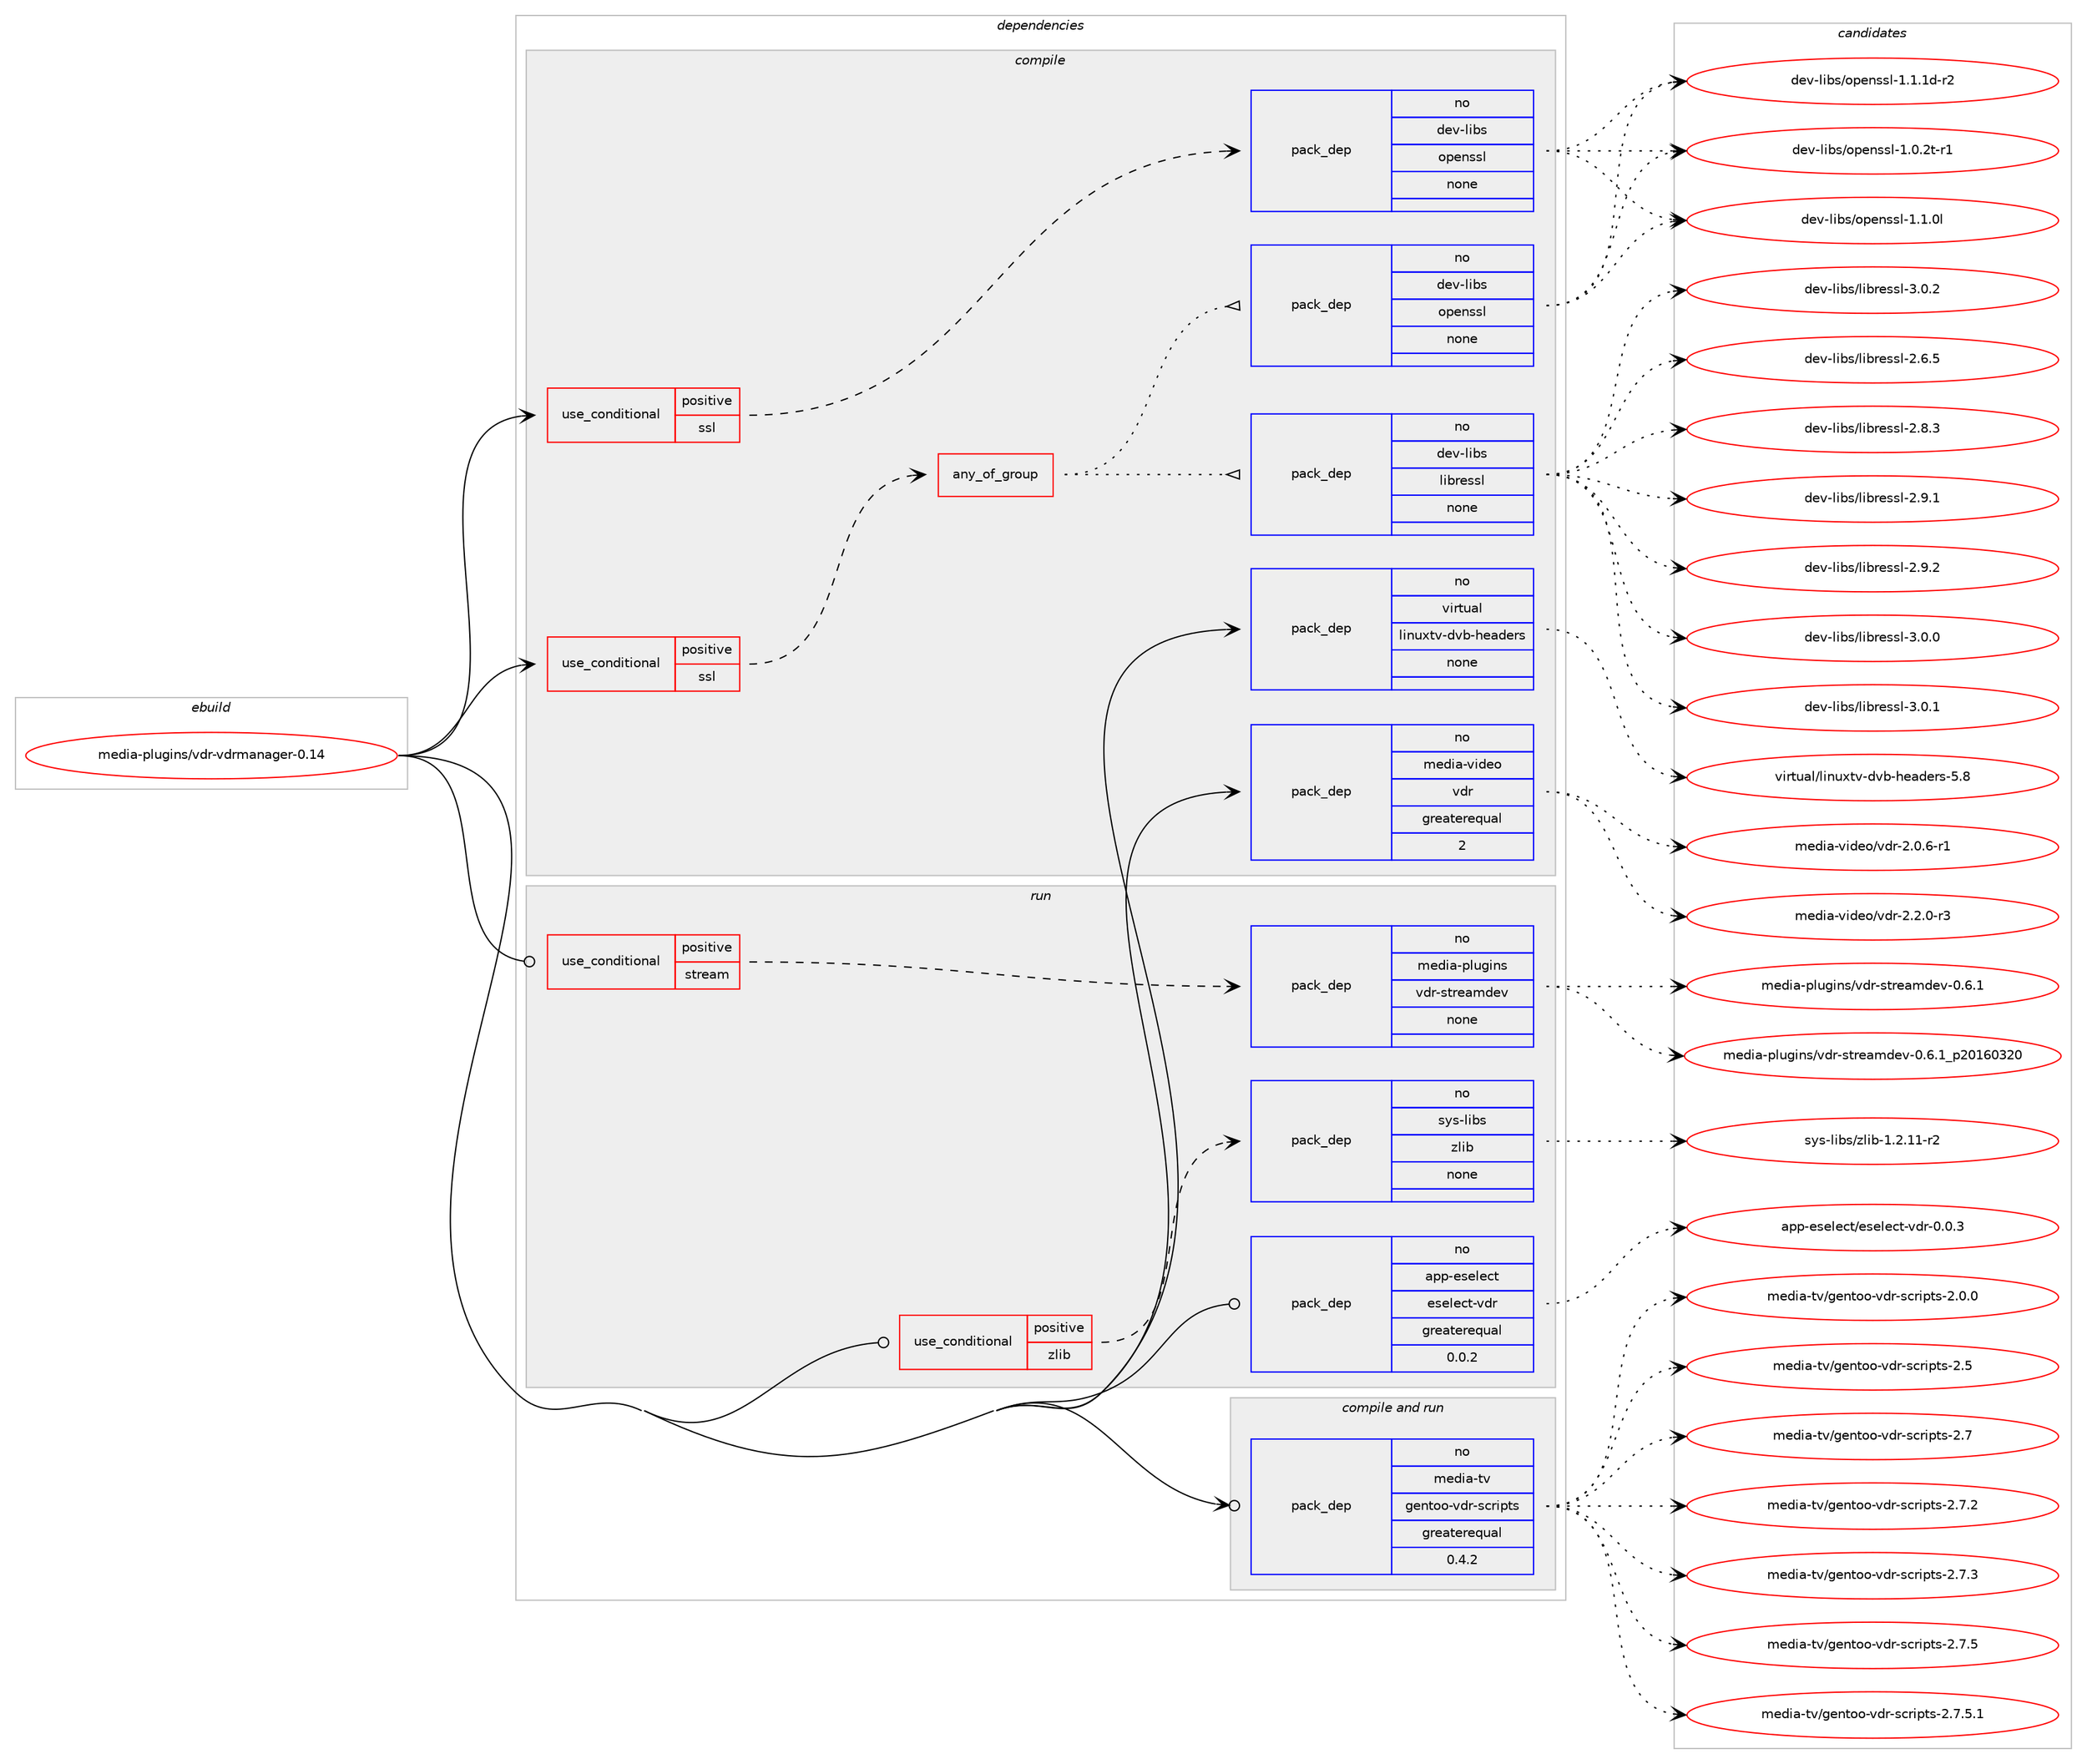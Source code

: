 digraph prolog {

# *************
# Graph options
# *************

newrank=true;
concentrate=true;
compound=true;
graph [rankdir=LR,fontname=Helvetica,fontsize=10,ranksep=1.5];#, ranksep=2.5, nodesep=0.2];
edge  [arrowhead=vee];
node  [fontname=Helvetica,fontsize=10];

# **********
# The ebuild
# **********

subgraph cluster_leftcol {
color=gray;
rank=same;
label=<<i>ebuild</i>>;
id [label="media-plugins/vdr-vdrmanager-0.14", color=red, width=4, href="../media-plugins/vdr-vdrmanager-0.14.svg"];
}

# ****************
# The dependencies
# ****************

subgraph cluster_midcol {
color=gray;
label=<<i>dependencies</i>>;
subgraph cluster_compile {
fillcolor="#eeeeee";
style=filled;
label=<<i>compile</i>>;
subgraph cond193219 {
dependency795745 [label=<<TABLE BORDER="0" CELLBORDER="1" CELLSPACING="0" CELLPADDING="4"><TR><TD ROWSPAN="3" CELLPADDING="10">use_conditional</TD></TR><TR><TD>positive</TD></TR><TR><TD>ssl</TD></TR></TABLE>>, shape=none, color=red];
subgraph any13456 {
dependency795746 [label=<<TABLE BORDER="0" CELLBORDER="1" CELLSPACING="0" CELLPADDING="4"><TR><TD CELLPADDING="10">any_of_group</TD></TR></TABLE>>, shape=none, color=red];subgraph pack588627 {
dependency795747 [label=<<TABLE BORDER="0" CELLBORDER="1" CELLSPACING="0" CELLPADDING="4" WIDTH="220"><TR><TD ROWSPAN="6" CELLPADDING="30">pack_dep</TD></TR><TR><TD WIDTH="110">no</TD></TR><TR><TD>dev-libs</TD></TR><TR><TD>openssl</TD></TR><TR><TD>none</TD></TR><TR><TD></TD></TR></TABLE>>, shape=none, color=blue];
}
dependency795746:e -> dependency795747:w [weight=20,style="dotted",arrowhead="oinv"];
subgraph pack588628 {
dependency795748 [label=<<TABLE BORDER="0" CELLBORDER="1" CELLSPACING="0" CELLPADDING="4" WIDTH="220"><TR><TD ROWSPAN="6" CELLPADDING="30">pack_dep</TD></TR><TR><TD WIDTH="110">no</TD></TR><TR><TD>dev-libs</TD></TR><TR><TD>libressl</TD></TR><TR><TD>none</TD></TR><TR><TD></TD></TR></TABLE>>, shape=none, color=blue];
}
dependency795746:e -> dependency795748:w [weight=20,style="dotted",arrowhead="oinv"];
}
dependency795745:e -> dependency795746:w [weight=20,style="dashed",arrowhead="vee"];
}
id:e -> dependency795745:w [weight=20,style="solid",arrowhead="vee"];
subgraph cond193220 {
dependency795749 [label=<<TABLE BORDER="0" CELLBORDER="1" CELLSPACING="0" CELLPADDING="4"><TR><TD ROWSPAN="3" CELLPADDING="10">use_conditional</TD></TR><TR><TD>positive</TD></TR><TR><TD>ssl</TD></TR></TABLE>>, shape=none, color=red];
subgraph pack588629 {
dependency795750 [label=<<TABLE BORDER="0" CELLBORDER="1" CELLSPACING="0" CELLPADDING="4" WIDTH="220"><TR><TD ROWSPAN="6" CELLPADDING="30">pack_dep</TD></TR><TR><TD WIDTH="110">no</TD></TR><TR><TD>dev-libs</TD></TR><TR><TD>openssl</TD></TR><TR><TD>none</TD></TR><TR><TD></TD></TR></TABLE>>, shape=none, color=blue];
}
dependency795749:e -> dependency795750:w [weight=20,style="dashed",arrowhead="vee"];
}
id:e -> dependency795749:w [weight=20,style="solid",arrowhead="vee"];
subgraph pack588630 {
dependency795751 [label=<<TABLE BORDER="0" CELLBORDER="1" CELLSPACING="0" CELLPADDING="4" WIDTH="220"><TR><TD ROWSPAN="6" CELLPADDING="30">pack_dep</TD></TR><TR><TD WIDTH="110">no</TD></TR><TR><TD>media-video</TD></TR><TR><TD>vdr</TD></TR><TR><TD>greaterequal</TD></TR><TR><TD>2</TD></TR></TABLE>>, shape=none, color=blue];
}
id:e -> dependency795751:w [weight=20,style="solid",arrowhead="vee"];
subgraph pack588631 {
dependency795752 [label=<<TABLE BORDER="0" CELLBORDER="1" CELLSPACING="0" CELLPADDING="4" WIDTH="220"><TR><TD ROWSPAN="6" CELLPADDING="30">pack_dep</TD></TR><TR><TD WIDTH="110">no</TD></TR><TR><TD>virtual</TD></TR><TR><TD>linuxtv-dvb-headers</TD></TR><TR><TD>none</TD></TR><TR><TD></TD></TR></TABLE>>, shape=none, color=blue];
}
id:e -> dependency795752:w [weight=20,style="solid",arrowhead="vee"];
}
subgraph cluster_compileandrun {
fillcolor="#eeeeee";
style=filled;
label=<<i>compile and run</i>>;
subgraph pack588632 {
dependency795753 [label=<<TABLE BORDER="0" CELLBORDER="1" CELLSPACING="0" CELLPADDING="4" WIDTH="220"><TR><TD ROWSPAN="6" CELLPADDING="30">pack_dep</TD></TR><TR><TD WIDTH="110">no</TD></TR><TR><TD>media-tv</TD></TR><TR><TD>gentoo-vdr-scripts</TD></TR><TR><TD>greaterequal</TD></TR><TR><TD>0.4.2</TD></TR></TABLE>>, shape=none, color=blue];
}
id:e -> dependency795753:w [weight=20,style="solid",arrowhead="odotvee"];
}
subgraph cluster_run {
fillcolor="#eeeeee";
style=filled;
label=<<i>run</i>>;
subgraph cond193221 {
dependency795754 [label=<<TABLE BORDER="0" CELLBORDER="1" CELLSPACING="0" CELLPADDING="4"><TR><TD ROWSPAN="3" CELLPADDING="10">use_conditional</TD></TR><TR><TD>positive</TD></TR><TR><TD>stream</TD></TR></TABLE>>, shape=none, color=red];
subgraph pack588633 {
dependency795755 [label=<<TABLE BORDER="0" CELLBORDER="1" CELLSPACING="0" CELLPADDING="4" WIDTH="220"><TR><TD ROWSPAN="6" CELLPADDING="30">pack_dep</TD></TR><TR><TD WIDTH="110">no</TD></TR><TR><TD>media-plugins</TD></TR><TR><TD>vdr-streamdev</TD></TR><TR><TD>none</TD></TR><TR><TD></TD></TR></TABLE>>, shape=none, color=blue];
}
dependency795754:e -> dependency795755:w [weight=20,style="dashed",arrowhead="vee"];
}
id:e -> dependency795754:w [weight=20,style="solid",arrowhead="odot"];
subgraph cond193222 {
dependency795756 [label=<<TABLE BORDER="0" CELLBORDER="1" CELLSPACING="0" CELLPADDING="4"><TR><TD ROWSPAN="3" CELLPADDING="10">use_conditional</TD></TR><TR><TD>positive</TD></TR><TR><TD>zlib</TD></TR></TABLE>>, shape=none, color=red];
subgraph pack588634 {
dependency795757 [label=<<TABLE BORDER="0" CELLBORDER="1" CELLSPACING="0" CELLPADDING="4" WIDTH="220"><TR><TD ROWSPAN="6" CELLPADDING="30">pack_dep</TD></TR><TR><TD WIDTH="110">no</TD></TR><TR><TD>sys-libs</TD></TR><TR><TD>zlib</TD></TR><TR><TD>none</TD></TR><TR><TD></TD></TR></TABLE>>, shape=none, color=blue];
}
dependency795756:e -> dependency795757:w [weight=20,style="dashed",arrowhead="vee"];
}
id:e -> dependency795756:w [weight=20,style="solid",arrowhead="odot"];
subgraph pack588635 {
dependency795758 [label=<<TABLE BORDER="0" CELLBORDER="1" CELLSPACING="0" CELLPADDING="4" WIDTH="220"><TR><TD ROWSPAN="6" CELLPADDING="30">pack_dep</TD></TR><TR><TD WIDTH="110">no</TD></TR><TR><TD>app-eselect</TD></TR><TR><TD>eselect-vdr</TD></TR><TR><TD>greaterequal</TD></TR><TR><TD>0.0.2</TD></TR></TABLE>>, shape=none, color=blue];
}
id:e -> dependency795758:w [weight=20,style="solid",arrowhead="odot"];
}
}

# **************
# The candidates
# **************

subgraph cluster_choices {
rank=same;
color=gray;
label=<<i>candidates</i>>;

subgraph choice588627 {
color=black;
nodesep=1;
choice1001011184510810598115471111121011101151151084549464846501164511449 [label="dev-libs/openssl-1.0.2t-r1", color=red, width=4,href="../dev-libs/openssl-1.0.2t-r1.svg"];
choice100101118451081059811547111112101110115115108454946494648108 [label="dev-libs/openssl-1.1.0l", color=red, width=4,href="../dev-libs/openssl-1.1.0l.svg"];
choice1001011184510810598115471111121011101151151084549464946491004511450 [label="dev-libs/openssl-1.1.1d-r2", color=red, width=4,href="../dev-libs/openssl-1.1.1d-r2.svg"];
dependency795747:e -> choice1001011184510810598115471111121011101151151084549464846501164511449:w [style=dotted,weight="100"];
dependency795747:e -> choice100101118451081059811547111112101110115115108454946494648108:w [style=dotted,weight="100"];
dependency795747:e -> choice1001011184510810598115471111121011101151151084549464946491004511450:w [style=dotted,weight="100"];
}
subgraph choice588628 {
color=black;
nodesep=1;
choice10010111845108105981154710810598114101115115108455046544653 [label="dev-libs/libressl-2.6.5", color=red, width=4,href="../dev-libs/libressl-2.6.5.svg"];
choice10010111845108105981154710810598114101115115108455046564651 [label="dev-libs/libressl-2.8.3", color=red, width=4,href="../dev-libs/libressl-2.8.3.svg"];
choice10010111845108105981154710810598114101115115108455046574649 [label="dev-libs/libressl-2.9.1", color=red, width=4,href="../dev-libs/libressl-2.9.1.svg"];
choice10010111845108105981154710810598114101115115108455046574650 [label="dev-libs/libressl-2.9.2", color=red, width=4,href="../dev-libs/libressl-2.9.2.svg"];
choice10010111845108105981154710810598114101115115108455146484648 [label="dev-libs/libressl-3.0.0", color=red, width=4,href="../dev-libs/libressl-3.0.0.svg"];
choice10010111845108105981154710810598114101115115108455146484649 [label="dev-libs/libressl-3.0.1", color=red, width=4,href="../dev-libs/libressl-3.0.1.svg"];
choice10010111845108105981154710810598114101115115108455146484650 [label="dev-libs/libressl-3.0.2", color=red, width=4,href="../dev-libs/libressl-3.0.2.svg"];
dependency795748:e -> choice10010111845108105981154710810598114101115115108455046544653:w [style=dotted,weight="100"];
dependency795748:e -> choice10010111845108105981154710810598114101115115108455046564651:w [style=dotted,weight="100"];
dependency795748:e -> choice10010111845108105981154710810598114101115115108455046574649:w [style=dotted,weight="100"];
dependency795748:e -> choice10010111845108105981154710810598114101115115108455046574650:w [style=dotted,weight="100"];
dependency795748:e -> choice10010111845108105981154710810598114101115115108455146484648:w [style=dotted,weight="100"];
dependency795748:e -> choice10010111845108105981154710810598114101115115108455146484649:w [style=dotted,weight="100"];
dependency795748:e -> choice10010111845108105981154710810598114101115115108455146484650:w [style=dotted,weight="100"];
}
subgraph choice588629 {
color=black;
nodesep=1;
choice1001011184510810598115471111121011101151151084549464846501164511449 [label="dev-libs/openssl-1.0.2t-r1", color=red, width=4,href="../dev-libs/openssl-1.0.2t-r1.svg"];
choice100101118451081059811547111112101110115115108454946494648108 [label="dev-libs/openssl-1.1.0l", color=red, width=4,href="../dev-libs/openssl-1.1.0l.svg"];
choice1001011184510810598115471111121011101151151084549464946491004511450 [label="dev-libs/openssl-1.1.1d-r2", color=red, width=4,href="../dev-libs/openssl-1.1.1d-r2.svg"];
dependency795750:e -> choice1001011184510810598115471111121011101151151084549464846501164511449:w [style=dotted,weight="100"];
dependency795750:e -> choice100101118451081059811547111112101110115115108454946494648108:w [style=dotted,weight="100"];
dependency795750:e -> choice1001011184510810598115471111121011101151151084549464946491004511450:w [style=dotted,weight="100"];
}
subgraph choice588630 {
color=black;
nodesep=1;
choice1091011001059745118105100101111471181001144550464846544511449 [label="media-video/vdr-2.0.6-r1", color=red, width=4,href="../media-video/vdr-2.0.6-r1.svg"];
choice1091011001059745118105100101111471181001144550465046484511451 [label="media-video/vdr-2.2.0-r3", color=red, width=4,href="../media-video/vdr-2.2.0-r3.svg"];
dependency795751:e -> choice1091011001059745118105100101111471181001144550464846544511449:w [style=dotted,weight="100"];
dependency795751:e -> choice1091011001059745118105100101111471181001144550465046484511451:w [style=dotted,weight="100"];
}
subgraph choice588631 {
color=black;
nodesep=1;
choice11810511411611797108471081051101171201161184510011898451041019710010111411545534656 [label="virtual/linuxtv-dvb-headers-5.8", color=red, width=4,href="../virtual/linuxtv-dvb-headers-5.8.svg"];
dependency795752:e -> choice11810511411611797108471081051101171201161184510011898451041019710010111411545534656:w [style=dotted,weight="100"];
}
subgraph choice588632 {
color=black;
nodesep=1;
choice109101100105974511611847103101110116111111451181001144511599114105112116115455046484648 [label="media-tv/gentoo-vdr-scripts-2.0.0", color=red, width=4,href="../media-tv/gentoo-vdr-scripts-2.0.0.svg"];
choice10910110010597451161184710310111011611111145118100114451159911410511211611545504653 [label="media-tv/gentoo-vdr-scripts-2.5", color=red, width=4,href="../media-tv/gentoo-vdr-scripts-2.5.svg"];
choice10910110010597451161184710310111011611111145118100114451159911410511211611545504655 [label="media-tv/gentoo-vdr-scripts-2.7", color=red, width=4,href="../media-tv/gentoo-vdr-scripts-2.7.svg"];
choice109101100105974511611847103101110116111111451181001144511599114105112116115455046554650 [label="media-tv/gentoo-vdr-scripts-2.7.2", color=red, width=4,href="../media-tv/gentoo-vdr-scripts-2.7.2.svg"];
choice109101100105974511611847103101110116111111451181001144511599114105112116115455046554651 [label="media-tv/gentoo-vdr-scripts-2.7.3", color=red, width=4,href="../media-tv/gentoo-vdr-scripts-2.7.3.svg"];
choice109101100105974511611847103101110116111111451181001144511599114105112116115455046554653 [label="media-tv/gentoo-vdr-scripts-2.7.5", color=red, width=4,href="../media-tv/gentoo-vdr-scripts-2.7.5.svg"];
choice1091011001059745116118471031011101161111114511810011445115991141051121161154550465546534649 [label="media-tv/gentoo-vdr-scripts-2.7.5.1", color=red, width=4,href="../media-tv/gentoo-vdr-scripts-2.7.5.1.svg"];
dependency795753:e -> choice109101100105974511611847103101110116111111451181001144511599114105112116115455046484648:w [style=dotted,weight="100"];
dependency795753:e -> choice10910110010597451161184710310111011611111145118100114451159911410511211611545504653:w [style=dotted,weight="100"];
dependency795753:e -> choice10910110010597451161184710310111011611111145118100114451159911410511211611545504655:w [style=dotted,weight="100"];
dependency795753:e -> choice109101100105974511611847103101110116111111451181001144511599114105112116115455046554650:w [style=dotted,weight="100"];
dependency795753:e -> choice109101100105974511611847103101110116111111451181001144511599114105112116115455046554651:w [style=dotted,weight="100"];
dependency795753:e -> choice109101100105974511611847103101110116111111451181001144511599114105112116115455046554653:w [style=dotted,weight="100"];
dependency795753:e -> choice1091011001059745116118471031011101161111114511810011445115991141051121161154550465546534649:w [style=dotted,weight="100"];
}
subgraph choice588633 {
color=black;
nodesep=1;
choice1091011001059745112108117103105110115471181001144511511611410197109100101118454846544649 [label="media-plugins/vdr-streamdev-0.6.1", color=red, width=4,href="../media-plugins/vdr-streamdev-0.6.1.svg"];
choice1091011001059745112108117103105110115471181001144511511611410197109100101118454846544649951125048495448515048 [label="media-plugins/vdr-streamdev-0.6.1_p20160320", color=red, width=4,href="../media-plugins/vdr-streamdev-0.6.1_p20160320.svg"];
dependency795755:e -> choice1091011001059745112108117103105110115471181001144511511611410197109100101118454846544649:w [style=dotted,weight="100"];
dependency795755:e -> choice1091011001059745112108117103105110115471181001144511511611410197109100101118454846544649951125048495448515048:w [style=dotted,weight="100"];
}
subgraph choice588634 {
color=black;
nodesep=1;
choice11512111545108105981154712210810598454946504649494511450 [label="sys-libs/zlib-1.2.11-r2", color=red, width=4,href="../sys-libs/zlib-1.2.11-r2.svg"];
dependency795757:e -> choice11512111545108105981154712210810598454946504649494511450:w [style=dotted,weight="100"];
}
subgraph choice588635 {
color=black;
nodesep=1;
choice971121124510111510110810199116471011151011081019911645118100114454846484651 [label="app-eselect/eselect-vdr-0.0.3", color=red, width=4,href="../app-eselect/eselect-vdr-0.0.3.svg"];
dependency795758:e -> choice971121124510111510110810199116471011151011081019911645118100114454846484651:w [style=dotted,weight="100"];
}
}

}
